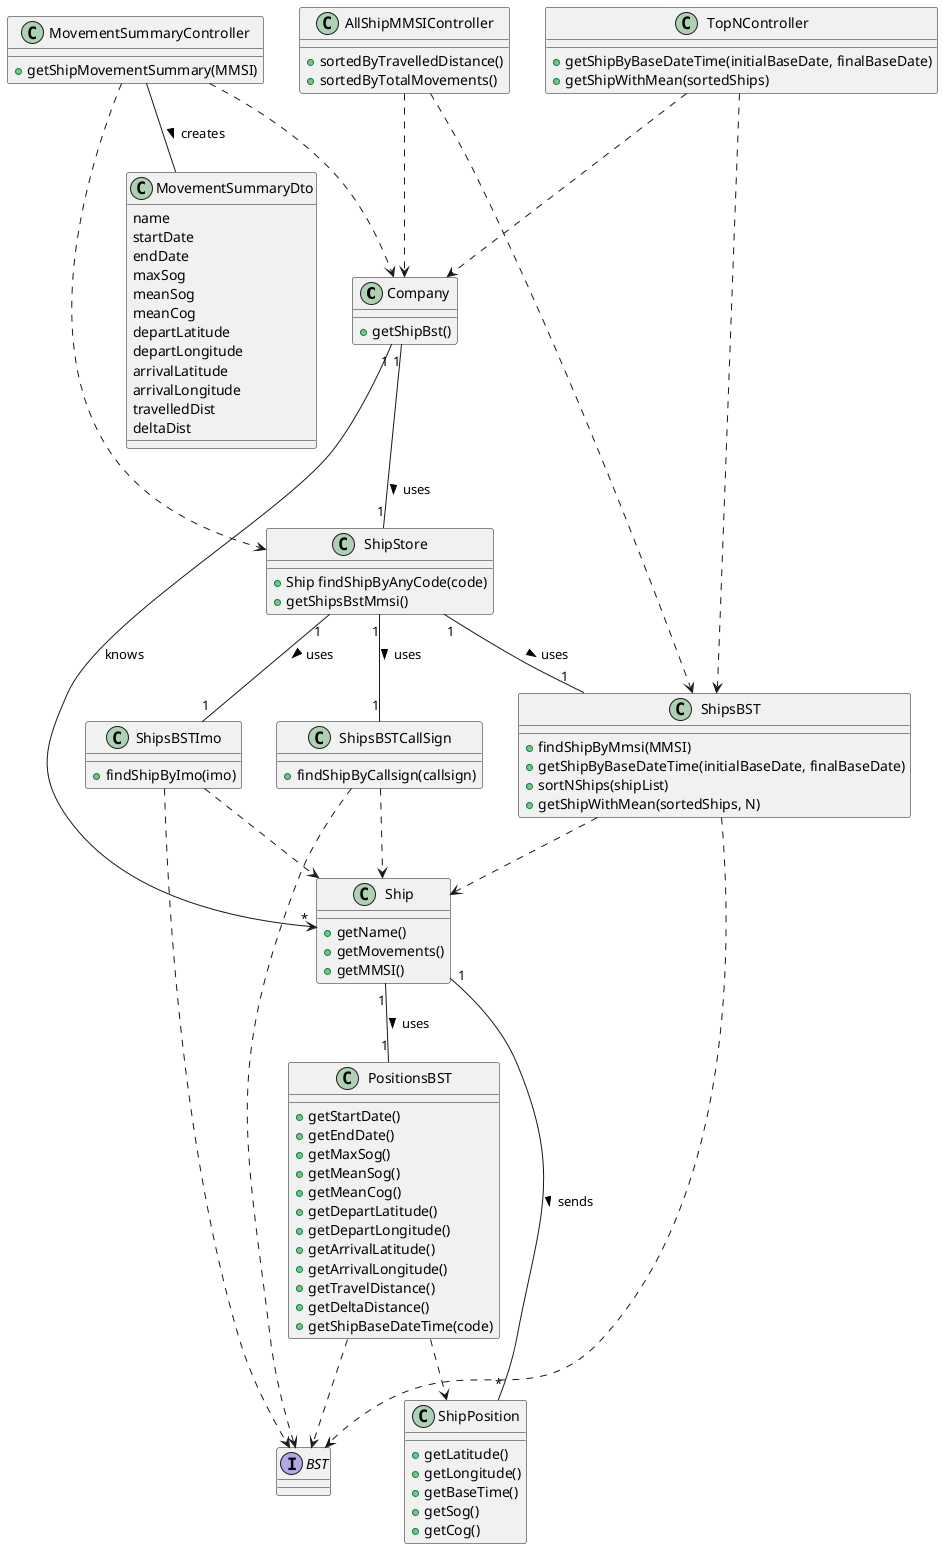 @startuml
'https://plantuml.com/class-diagram


class Company{
    +getShipBst()
}
Interface BST{}

class Ship {
    +getName()
    +getMovements()
    +getMMSI()
}

class ShipsBST{
    +findShipByMmsi(MMSI)
    +getShipByBaseDateTime(initialBaseDate, finalBaseDate)
    +sortNShips(shipList)
    +getShipWithMean(sortedShips, N)
}

class ShipsBSTImo{
    +findShipByImo(imo)
}
class ShipsBSTCallSign{
     +findShipByCallsign(callsign)
 }

class ShipStore{
   +Ship findShipByAnyCode(code)
   +getShipsBstMmsi()
}
class ShipPosition{
    +getLatitude()
    +getLongitude()
    +getBaseTime()
    +getSog()
    +getCog()
}

class PositionsBST {
    +getStartDate()
    +getEndDate()
    +getMaxSog()
    +getMeanSog()
    +getMeanCog()
    +getDepartLatitude()
    +getDepartLongitude()
    +getArrivalLatitude()
    +getArrivalLongitude()
    +getTravelDistance()
    +getDeltaDistance()
    +getShipBaseDateTime(code)
}


class MovementSummaryController {
+getShipMovementSummary(MMSI)
}

class MovementSummaryDto{
    name
    startDate
    endDate
    maxSog
    meanSog
    meanCog
    departLatitude
    departLongitude
    arrivalLatitude
    arrivalLongitude
    travelledDist
    deltaDist
}

class AllShipMMSIController {
    +sortedByTravelledDistance()
    +sortedByTotalMovements()
}

class TopNController {
    +getShipByBaseDateTime(initialBaseDate, finalBaseDate)
    +getShipWithMean(sortedShips)
}


MovementSummaryController ..> Company
MovementSummaryController ..> ShipStore
MovementSummaryController -- MovementSummaryDto: creates >
Company "1" --> "*" Ship : knows
Company "1" -- "1" ShipStore : uses >
ShipStore "1" -- "1" ShipsBSTCallSign : uses >
ShipStore "1" -- "1" ShipsBST : uses >
ShipStore "1" -- "1" ShipsBSTImo : uses >
ShipsBST ..> Ship
ShipsBSTImo ..> Ship
ShipsBSTCallSign ..> Ship
Ship "1" -- "*" ShipPosition : sends >
Ship "1" -- "1" PositionsBST : uses >
PositionsBST ..> ShipPosition
ShipsBST ..> BST
ShipsBSTImo ..> BST
ShipsBSTCallSign ..> BST
PositionsBST ..> BST
AllShipMMSIController ..> ShipsBST
AllShipMMSIController ..> Company
TopNController ..> ShipsBST
TopNController ..> Company


@enduml